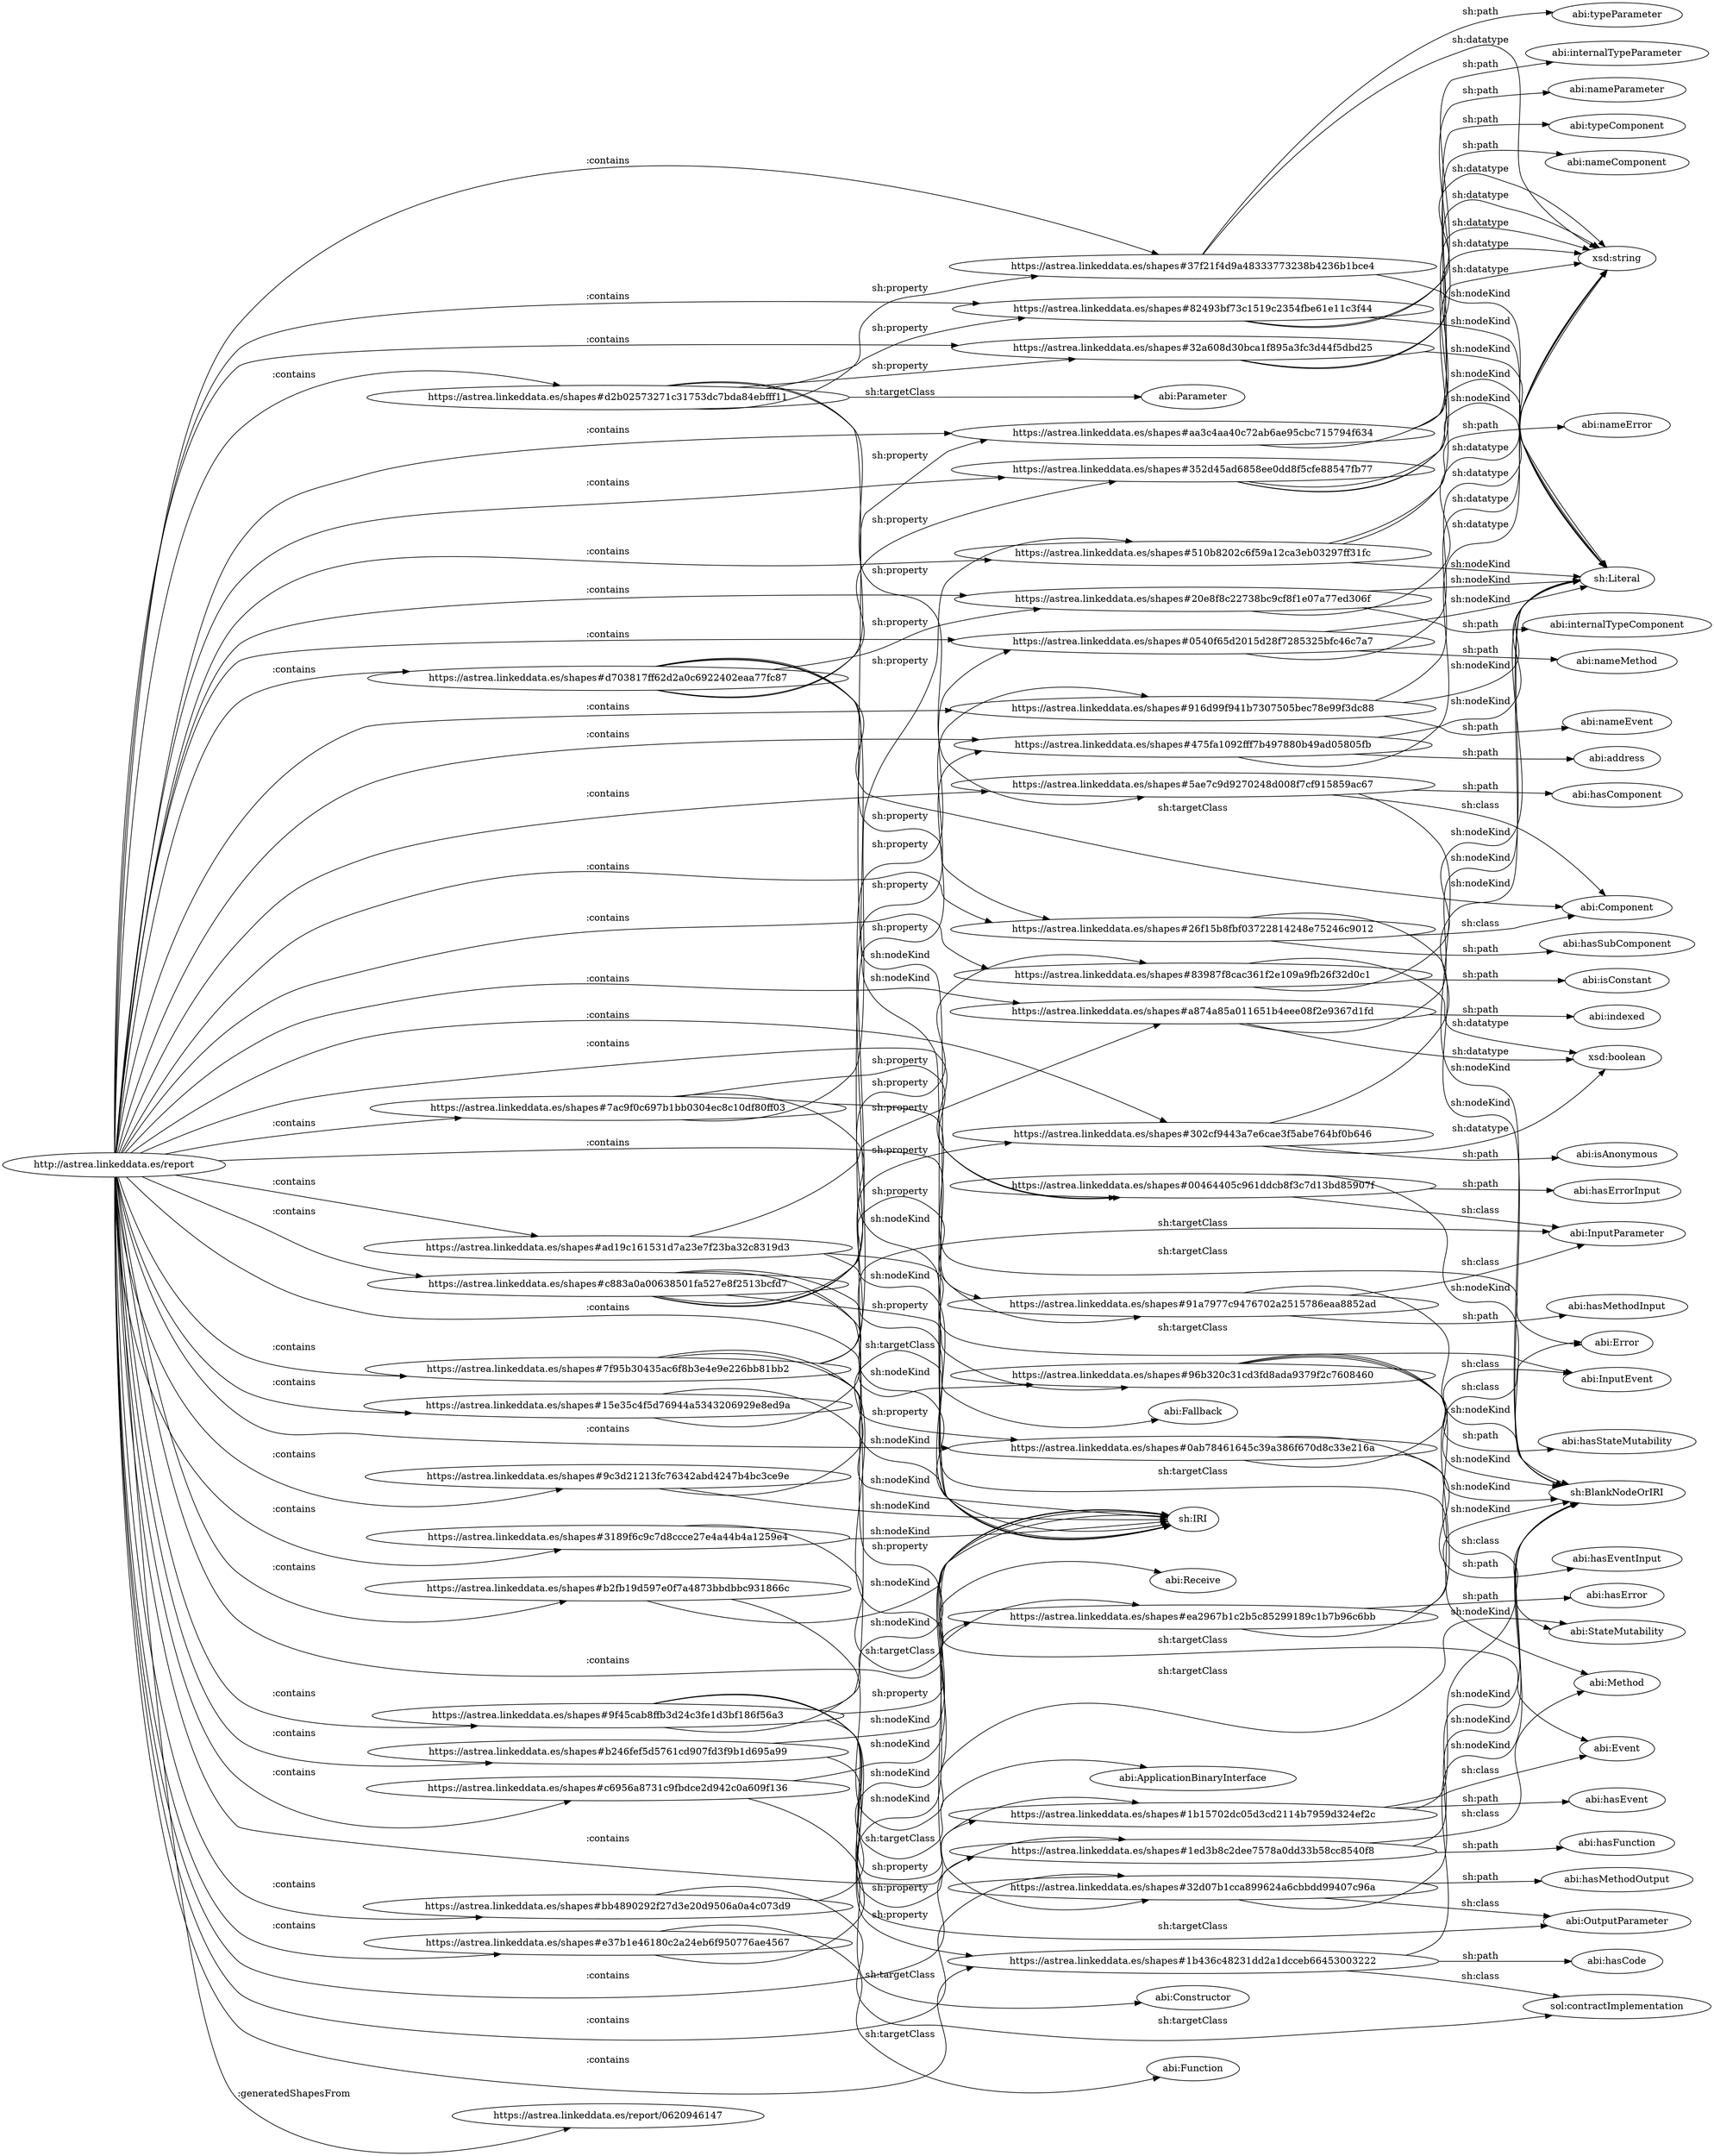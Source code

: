 digraph ar2dtool_diagram { 
rankdir=LR;
size="1501"
	"https://astrea.linkeddata.es/shapes#aa3c4aa40c72ab6ae95cbc715794f634" -> "abi:typeComponent" [ label = "sh:path" ];
	"https://astrea.linkeddata.es/shapes#aa3c4aa40c72ab6ae95cbc715794f634" -> "sh:Literal" [ label = "sh:nodeKind" ];
	"https://astrea.linkeddata.es/shapes#aa3c4aa40c72ab6ae95cbc715794f634" -> "xsd:string" [ label = "sh:datatype" ];
	"https://astrea.linkeddata.es/shapes#9c3d21213fc76342abd4247b4bc3ce9e" -> "abi:Fallback" [ label = "sh:targetClass" ];
	"https://astrea.linkeddata.es/shapes#9c3d21213fc76342abd4247b4bc3ce9e" -> "sh:IRI" [ label = "sh:nodeKind" ];
	"https://astrea.linkeddata.es/shapes#83987f8cac361f2e109a9fb26f32d0c1" -> "abi:isConstant" [ label = "sh:path" ];
	"https://astrea.linkeddata.es/shapes#83987f8cac361f2e109a9fb26f32d0c1" -> "sh:Literal" [ label = "sh:nodeKind" ];
	"https://astrea.linkeddata.es/shapes#83987f8cac361f2e109a9fb26f32d0c1" -> "xsd:boolean" [ label = "sh:datatype" ];
	"https://astrea.linkeddata.es/shapes#9f45cab8ffb3d24c3fe1d3bf186f56a3" -> "https://astrea.linkeddata.es/shapes#1ed3b8c2dee7578a0dd33b58cc8540f8" [ label = "sh:property" ];
	"https://astrea.linkeddata.es/shapes#9f45cab8ffb3d24c3fe1d3bf186f56a3" -> "https://astrea.linkeddata.es/shapes#475fa1092fff7b497880b49ad05805fb" [ label = "sh:property" ];
	"https://astrea.linkeddata.es/shapes#9f45cab8ffb3d24c3fe1d3bf186f56a3" -> "https://astrea.linkeddata.es/shapes#1b436c48231dd2a1dcceb66453003222" [ label = "sh:property" ];
	"https://astrea.linkeddata.es/shapes#9f45cab8ffb3d24c3fe1d3bf186f56a3" -> "https://astrea.linkeddata.es/shapes#1b15702dc05d3cd2114b7959d324ef2c" [ label = "sh:property" ];
	"https://astrea.linkeddata.es/shapes#9f45cab8ffb3d24c3fe1d3bf186f56a3" -> "abi:ApplicationBinaryInterface" [ label = "sh:targetClass" ];
	"https://astrea.linkeddata.es/shapes#9f45cab8ffb3d24c3fe1d3bf186f56a3" -> "sh:IRI" [ label = "sh:nodeKind" ];
	"https://astrea.linkeddata.es/shapes#9f45cab8ffb3d24c3fe1d3bf186f56a3" -> "https://astrea.linkeddata.es/shapes#ea2967b1c2b5c85299189c1b7b96c6bb" [ label = "sh:property" ];
	"https://astrea.linkeddata.es/shapes#7ac9f0c697b1bb0304ec8c10df80ff03" -> "abi:Error" [ label = "sh:targetClass" ];
	"https://astrea.linkeddata.es/shapes#7ac9f0c697b1bb0304ec8c10df80ff03" -> "https://astrea.linkeddata.es/shapes#510b8202c6f59a12ca3eb03297ff31fc" [ label = "sh:property" ];
	"https://astrea.linkeddata.es/shapes#7ac9f0c697b1bb0304ec8c10df80ff03" -> "https://astrea.linkeddata.es/shapes#00464405c961ddcb8f3c7d13bd85907f" [ label = "sh:property" ];
	"https://astrea.linkeddata.es/shapes#7ac9f0c697b1bb0304ec8c10df80ff03" -> "sh:IRI" [ label = "sh:nodeKind" ];
	"https://astrea.linkeddata.es/shapes#352d45ad6858ee0dd8f5cfe88547fb77" -> "abi:nameComponent" [ label = "sh:path" ];
	"https://astrea.linkeddata.es/shapes#352d45ad6858ee0dd8f5cfe88547fb77" -> "sh:Literal" [ label = "sh:nodeKind" ];
	"https://astrea.linkeddata.es/shapes#352d45ad6858ee0dd8f5cfe88547fb77" -> "xsd:string" [ label = "sh:datatype" ];
	"https://astrea.linkeddata.es/shapes#bb4890292f27d3e20d9506a0a4c073d9" -> "sol:contractImplementation" [ label = "sh:targetClass" ];
	"https://astrea.linkeddata.es/shapes#bb4890292f27d3e20d9506a0a4c073d9" -> "sh:IRI" [ label = "sh:nodeKind" ];
	"https://astrea.linkeddata.es/shapes#d2b02573271c31753dc7bda84ebfff11" -> "abi:Parameter" [ label = "sh:targetClass" ];
	"https://astrea.linkeddata.es/shapes#d2b02573271c31753dc7bda84ebfff11" -> "https://astrea.linkeddata.es/shapes#82493bf73c1519c2354fbe61e11c3f44" [ label = "sh:property" ];
	"https://astrea.linkeddata.es/shapes#d2b02573271c31753dc7bda84ebfff11" -> "https://astrea.linkeddata.es/shapes#37f21f4d9a48333773238b4236b1bce4" [ label = "sh:property" ];
	"https://astrea.linkeddata.es/shapes#d2b02573271c31753dc7bda84ebfff11" -> "https://astrea.linkeddata.es/shapes#32a608d30bca1f895a3fc3d44f5dbd25" [ label = "sh:property" ];
	"https://astrea.linkeddata.es/shapes#d2b02573271c31753dc7bda84ebfff11" -> "https://astrea.linkeddata.es/shapes#5ae7c9d9270248d008f7cf915859ac67" [ label = "sh:property" ];
	"https://astrea.linkeddata.es/shapes#d2b02573271c31753dc7bda84ebfff11" -> "sh:IRI" [ label = "sh:nodeKind" ];
	"https://astrea.linkeddata.es/shapes#b2fb19d597e0f7a4873bbdbbc931866c" -> "abi:StateMutability" [ label = "sh:targetClass" ];
	"https://astrea.linkeddata.es/shapes#b2fb19d597e0f7a4873bbdbbc931866c" -> "sh:IRI" [ label = "sh:nodeKind" ];
	"https://astrea.linkeddata.es/shapes#c883a0a00638501fa527e8f2513bcfd7" -> "https://astrea.linkeddata.es/shapes#83987f8cac361f2e109a9fb26f32d0c1" [ label = "sh:property" ];
	"https://astrea.linkeddata.es/shapes#c883a0a00638501fa527e8f2513bcfd7" -> "https://astrea.linkeddata.es/shapes#0540f65d2015d28f7285325bfc46c7a7" [ label = "sh:property" ];
	"https://astrea.linkeddata.es/shapes#c883a0a00638501fa527e8f2513bcfd7" -> "https://astrea.linkeddata.es/shapes#32d07b1cca899624a6cbbdd99407c96a" [ label = "sh:property" ];
	"https://astrea.linkeddata.es/shapes#c883a0a00638501fa527e8f2513bcfd7" -> "abi:Method" [ label = "sh:targetClass" ];
	"https://astrea.linkeddata.es/shapes#c883a0a00638501fa527e8f2513bcfd7" -> "https://astrea.linkeddata.es/shapes#91a7977c9476702a2515786eaa8852ad" [ label = "sh:property" ];
	"https://astrea.linkeddata.es/shapes#c883a0a00638501fa527e8f2513bcfd7" -> "sh:IRI" [ label = "sh:nodeKind" ];
	"https://astrea.linkeddata.es/shapes#c883a0a00638501fa527e8f2513bcfd7" -> "https://astrea.linkeddata.es/shapes#96b320c31cd3fd8ada9379f2c7608460" [ label = "sh:property" ];
	"https://astrea.linkeddata.es/shapes#475fa1092fff7b497880b49ad05805fb" -> "abi:address" [ label = "sh:path" ];
	"https://astrea.linkeddata.es/shapes#475fa1092fff7b497880b49ad05805fb" -> "sh:Literal" [ label = "sh:nodeKind" ];
	"https://astrea.linkeddata.es/shapes#475fa1092fff7b497880b49ad05805fb" -> "xsd:string" [ label = "sh:datatype" ];
	"https://astrea.linkeddata.es/shapes#3189f6c9c7d8ccce27e4a44b4a1259e4" -> "abi:Receive" [ label = "sh:targetClass" ];
	"https://astrea.linkeddata.es/shapes#3189f6c9c7d8ccce27e4a44b4a1259e4" -> "sh:IRI" [ label = "sh:nodeKind" ];
	"https://astrea.linkeddata.es/shapes#1ed3b8c2dee7578a0dd33b58cc8540f8" -> "abi:hasFunction" [ label = "sh:path" ];
	"https://astrea.linkeddata.es/shapes#1ed3b8c2dee7578a0dd33b58cc8540f8" -> "sh:BlankNodeOrIRI" [ label = "sh:nodeKind" ];
	"https://astrea.linkeddata.es/shapes#1ed3b8c2dee7578a0dd33b58cc8540f8" -> "abi:Method" [ label = "sh:class" ];
	"https://astrea.linkeddata.es/shapes#37f21f4d9a48333773238b4236b1bce4" -> "abi:typeParameter" [ label = "sh:path" ];
	"https://astrea.linkeddata.es/shapes#37f21f4d9a48333773238b4236b1bce4" -> "sh:Literal" [ label = "sh:nodeKind" ];
	"https://astrea.linkeddata.es/shapes#37f21f4d9a48333773238b4236b1bce4" -> "xsd:string" [ label = "sh:datatype" ];
	"https://astrea.linkeddata.es/shapes#a874a85a011651b4eee08f2e9367d1fd" -> "abi:indexed" [ label = "sh:path" ];
	"https://astrea.linkeddata.es/shapes#a874a85a011651b4eee08f2e9367d1fd" -> "sh:Literal" [ label = "sh:nodeKind" ];
	"https://astrea.linkeddata.es/shapes#a874a85a011651b4eee08f2e9367d1fd" -> "xsd:boolean" [ label = "sh:datatype" ];
	"https://astrea.linkeddata.es/shapes#32d07b1cca899624a6cbbdd99407c96a" -> "abi:hasMethodOutput" [ label = "sh:path" ];
	"https://astrea.linkeddata.es/shapes#32d07b1cca899624a6cbbdd99407c96a" -> "sh:BlankNodeOrIRI" [ label = "sh:nodeKind" ];
	"https://astrea.linkeddata.es/shapes#32d07b1cca899624a6cbbdd99407c96a" -> "abi:OutputParameter" [ label = "sh:class" ];
	"https://astrea.linkeddata.es/shapes#5ae7c9d9270248d008f7cf915859ac67" -> "abi:hasComponent" [ label = "sh:path" ];
	"https://astrea.linkeddata.es/shapes#5ae7c9d9270248d008f7cf915859ac67" -> "sh:BlankNodeOrIRI" [ label = "sh:nodeKind" ];
	"https://astrea.linkeddata.es/shapes#5ae7c9d9270248d008f7cf915859ac67" -> "abi:Component" [ label = "sh:class" ];
	"https://astrea.linkeddata.es/shapes#ad19c161531d7a23e7f23ba32c8319d3" -> "abi:InputEvent" [ label = "sh:targetClass" ];
	"https://astrea.linkeddata.es/shapes#ad19c161531d7a23e7f23ba32c8319d3" -> "https://astrea.linkeddata.es/shapes#a874a85a011651b4eee08f2e9367d1fd" [ label = "sh:property" ];
	"https://astrea.linkeddata.es/shapes#ad19c161531d7a23e7f23ba32c8319d3" -> "sh:IRI" [ label = "sh:nodeKind" ];
	"https://astrea.linkeddata.es/shapes#302cf9443a7e6cae3f5abe764bf0b646" -> "abi:isAnonymous" [ label = "sh:path" ];
	"https://astrea.linkeddata.es/shapes#302cf9443a7e6cae3f5abe764bf0b646" -> "sh:Literal" [ label = "sh:nodeKind" ];
	"https://astrea.linkeddata.es/shapes#302cf9443a7e6cae3f5abe764bf0b646" -> "xsd:boolean" [ label = "sh:datatype" ];
	"https://astrea.linkeddata.es/shapes#96b320c31cd3fd8ada9379f2c7608460" -> "abi:hasStateMutability" [ label = "sh:path" ];
	"https://astrea.linkeddata.es/shapes#96b320c31cd3fd8ada9379f2c7608460" -> "sh:BlankNodeOrIRI" [ label = "sh:nodeKind" ];
	"https://astrea.linkeddata.es/shapes#96b320c31cd3fd8ada9379f2c7608460" -> "abi:StateMutability" [ label = "sh:class" ];
	"https://astrea.linkeddata.es/shapes#20e8f8c22738bc9cf8f1e07a77ed306f" -> "abi:internalTypeComponent" [ label = "sh:path" ];
	"https://astrea.linkeddata.es/shapes#20e8f8c22738bc9cf8f1e07a77ed306f" -> "sh:Literal" [ label = "sh:nodeKind" ];
	"https://astrea.linkeddata.es/shapes#20e8f8c22738bc9cf8f1e07a77ed306f" -> "xsd:string" [ label = "sh:datatype" ];
	"https://astrea.linkeddata.es/shapes#b246fef5d5761cd907fd3f9b1d695a99" -> "abi:OutputParameter" [ label = "sh:targetClass" ];
	"https://astrea.linkeddata.es/shapes#b246fef5d5761cd907fd3f9b1d695a99" -> "sh:IRI" [ label = "sh:nodeKind" ];
	"https://astrea.linkeddata.es/shapes#00464405c961ddcb8f3c7d13bd85907f" -> "abi:hasErrorInput" [ label = "sh:path" ];
	"https://astrea.linkeddata.es/shapes#00464405c961ddcb8f3c7d13bd85907f" -> "sh:BlankNodeOrIRI" [ label = "sh:nodeKind" ];
	"https://astrea.linkeddata.es/shapes#00464405c961ddcb8f3c7d13bd85907f" -> "abi:InputParameter" [ label = "sh:class" ];
	"https://astrea.linkeddata.es/shapes#82493bf73c1519c2354fbe61e11c3f44" -> "abi:internalTypeParameter" [ label = "sh:path" ];
	"https://astrea.linkeddata.es/shapes#82493bf73c1519c2354fbe61e11c3f44" -> "sh:Literal" [ label = "sh:nodeKind" ];
	"https://astrea.linkeddata.es/shapes#82493bf73c1519c2354fbe61e11c3f44" -> "xsd:string" [ label = "sh:datatype" ];
	"https://astrea.linkeddata.es/shapes#91a7977c9476702a2515786eaa8852ad" -> "abi:hasMethodInput" [ label = "sh:path" ];
	"https://astrea.linkeddata.es/shapes#91a7977c9476702a2515786eaa8852ad" -> "sh:BlankNodeOrIRI" [ label = "sh:nodeKind" ];
	"https://astrea.linkeddata.es/shapes#91a7977c9476702a2515786eaa8852ad" -> "abi:InputParameter" [ label = "sh:class" ];
	"https://astrea.linkeddata.es/shapes#7f95b30435ac6f8b3e4e9e226bb81bb2" -> "abi:Event" [ label = "sh:targetClass" ];
	"https://astrea.linkeddata.es/shapes#7f95b30435ac6f8b3e4e9e226bb81bb2" -> "https://astrea.linkeddata.es/shapes#916d99f941b7307505bec78e99f3dc88" [ label = "sh:property" ];
	"https://astrea.linkeddata.es/shapes#7f95b30435ac6f8b3e4e9e226bb81bb2" -> "https://astrea.linkeddata.es/shapes#302cf9443a7e6cae3f5abe764bf0b646" [ label = "sh:property" ];
	"https://astrea.linkeddata.es/shapes#7f95b30435ac6f8b3e4e9e226bb81bb2" -> "https://astrea.linkeddata.es/shapes#0ab78461645c39a386f670d8c33e216a" [ label = "sh:property" ];
	"https://astrea.linkeddata.es/shapes#7f95b30435ac6f8b3e4e9e226bb81bb2" -> "sh:IRI" [ label = "sh:nodeKind" ];
	"https://astrea.linkeddata.es/shapes#c6956a8731c9fbdce2d942c0a609f136" -> "abi:Constructor" [ label = "sh:targetClass" ];
	"https://astrea.linkeddata.es/shapes#c6956a8731c9fbdce2d942c0a609f136" -> "sh:IRI" [ label = "sh:nodeKind" ];
	"http://astrea.linkeddata.es/report" -> "https://astrea.linkeddata.es/shapes#302cf9443a7e6cae3f5abe764bf0b646" [ label = ":contains" ];
	"http://astrea.linkeddata.es/report" -> "https://astrea.linkeddata.es/shapes#1b436c48231dd2a1dcceb66453003222" [ label = ":contains" ];
	"http://astrea.linkeddata.es/report" -> "https://astrea.linkeddata.es/shapes#3189f6c9c7d8ccce27e4a44b4a1259e4" [ label = ":contains" ];
	"http://astrea.linkeddata.es/report" -> "https://astrea.linkeddata.es/shapes#00464405c961ddcb8f3c7d13bd85907f" [ label = ":contains" ];
	"http://astrea.linkeddata.es/report" -> "https://astrea.linkeddata.es/shapes#82493bf73c1519c2354fbe61e11c3f44" [ label = ":contains" ];
	"http://astrea.linkeddata.es/report" -> "https://astrea.linkeddata.es/shapes#aa3c4aa40c72ab6ae95cbc715794f634" [ label = ":contains" ];
	"http://astrea.linkeddata.es/report" -> "https://astrea.linkeddata.es/shapes#d2b02573271c31753dc7bda84ebfff11" [ label = ":contains" ];
	"http://astrea.linkeddata.es/report" -> "https://astrea.linkeddata.es/shapes#7f95b30435ac6f8b3e4e9e226bb81bb2" [ label = ":contains" ];
	"http://astrea.linkeddata.es/report" -> "https://astrea.linkeddata.es/shapes#91a7977c9476702a2515786eaa8852ad" [ label = ":contains" ];
	"http://astrea.linkeddata.es/report" -> "https://astrea.linkeddata.es/shapes#916d99f941b7307505bec78e99f3dc88" [ label = ":contains" ];
	"http://astrea.linkeddata.es/report" -> "https://astrea.linkeddata.es/shapes#15e35c4f5d76944a5343206929e8ed9a" [ label = ":contains" ];
	"http://astrea.linkeddata.es/report" -> "https://astrea.linkeddata.es/shapes#a874a85a011651b4eee08f2e9367d1fd" [ label = ":contains" ];
	"http://astrea.linkeddata.es/report" -> "https://astrea.linkeddata.es/shapes#32d07b1cca899624a6cbbdd99407c96a" [ label = ":contains" ];
	"http://astrea.linkeddata.es/report" -> "https://astrea.linkeddata.es/shapes#b2fb19d597e0f7a4873bbdbbc931866c" [ label = ":contains" ];
	"http://astrea.linkeddata.es/report" -> "https://astrea.linkeddata.es/shapes#1ed3b8c2dee7578a0dd33b58cc8540f8" [ label = ":contains" ];
	"http://astrea.linkeddata.es/report" -> "https://astrea.linkeddata.es/shapes#c883a0a00638501fa527e8f2513bcfd7" [ label = ":contains" ];
	"http://astrea.linkeddata.es/report" -> "https://astrea.linkeddata.es/shapes#32a608d30bca1f895a3fc3d44f5dbd25" [ label = ":contains" ];
	"http://astrea.linkeddata.es/report" -> "https://astrea.linkeddata.es/shapes#d703817ff62d2a0c6922402eaa77fc87" [ label = ":contains" ];
	"http://astrea.linkeddata.es/report" -> "https://astrea.linkeddata.es/shapes#0540f65d2015d28f7285325bfc46c7a7" [ label = ":contains" ];
	"http://astrea.linkeddata.es/report" -> "https://astrea.linkeddata.es/shapes#0ab78461645c39a386f670d8c33e216a" [ label = ":contains" ];
	"http://astrea.linkeddata.es/report" -> "https://astrea.linkeddata.es/shapes#9f45cab8ffb3d24c3fe1d3bf186f56a3" [ label = ":contains" ];
	"http://astrea.linkeddata.es/report" -> "https://astrea.linkeddata.es/shapes#20e8f8c22738bc9cf8f1e07a77ed306f" [ label = ":contains" ];
	"http://astrea.linkeddata.es/report" -> "https://astrea.linkeddata.es/shapes#ad19c161531d7a23e7f23ba32c8319d3" [ label = ":contains" ];
	"http://astrea.linkeddata.es/report" -> "https://astrea.linkeddata.es/shapes#9c3d21213fc76342abd4247b4bc3ce9e" [ label = ":contains" ];
	"http://astrea.linkeddata.es/report" -> "https://astrea.linkeddata.es/shapes#475fa1092fff7b497880b49ad05805fb" [ label = ":contains" ];
	"http://astrea.linkeddata.es/report" -> "https://astrea.linkeddata.es/shapes#7ac9f0c697b1bb0304ec8c10df80ff03" [ label = ":contains" ];
	"http://astrea.linkeddata.es/report" -> "https://astrea.linkeddata.es/shapes#ea2967b1c2b5c85299189c1b7b96c6bb" [ label = ":contains" ];
	"http://astrea.linkeddata.es/report" -> "https://astrea.linkeddata.es/shapes#b246fef5d5761cd907fd3f9b1d695a99" [ label = ":contains" ];
	"http://astrea.linkeddata.es/report" -> "https://astrea.linkeddata.es/shapes#c6956a8731c9fbdce2d942c0a609f136" [ label = ":contains" ];
	"http://astrea.linkeddata.es/report" -> "https://astrea.linkeddata.es/shapes#83987f8cac361f2e109a9fb26f32d0c1" [ label = ":contains" ];
	"http://astrea.linkeddata.es/report" -> "https://astrea.linkeddata.es/shapes#37f21f4d9a48333773238b4236b1bce4" [ label = ":contains" ];
	"http://astrea.linkeddata.es/report" -> "https://astrea.linkeddata.es/shapes#5ae7c9d9270248d008f7cf915859ac67" [ label = ":contains" ];
	"http://astrea.linkeddata.es/report" -> "https://astrea.linkeddata.es/shapes#bb4890292f27d3e20d9506a0a4c073d9" [ label = ":contains" ];
	"http://astrea.linkeddata.es/report" -> "https://astrea.linkeddata.es/shapes#510b8202c6f59a12ca3eb03297ff31fc" [ label = ":contains" ];
	"http://astrea.linkeddata.es/report" -> "https://astrea.linkeddata.es/shapes#26f15b8fbf03722814248e75246c9012" [ label = ":contains" ];
	"http://astrea.linkeddata.es/report" -> "https://astrea.linkeddata.es/shapes#96b320c31cd3fd8ada9379f2c7608460" [ label = ":contains" ];
	"http://astrea.linkeddata.es/report" -> "https://astrea.linkeddata.es/shapes#352d45ad6858ee0dd8f5cfe88547fb77" [ label = ":contains" ];
	"http://astrea.linkeddata.es/report" -> "https://astrea.linkeddata.es/shapes#e37b1e46180c2a24eb6f950776ae4567" [ label = ":contains" ];
	"http://astrea.linkeddata.es/report" -> "https://astrea.linkeddata.es/shapes#1b15702dc05d3cd2114b7959d324ef2c" [ label = ":contains" ];
	"http://astrea.linkeddata.es/report" -> "https://astrea.linkeddata.es/report/0620946147" [ label = ":generatedShapesFrom" ];
	"https://astrea.linkeddata.es/shapes#32a608d30bca1f895a3fc3d44f5dbd25" -> "abi:nameParameter" [ label = "sh:path" ];
	"https://astrea.linkeddata.es/shapes#32a608d30bca1f895a3fc3d44f5dbd25" -> "sh:Literal" [ label = "sh:nodeKind" ];
	"https://astrea.linkeddata.es/shapes#32a608d30bca1f895a3fc3d44f5dbd25" -> "xsd:string" [ label = "sh:datatype" ];
	"https://astrea.linkeddata.es/shapes#d703817ff62d2a0c6922402eaa77fc87" -> "abi:Component" [ label = "sh:targetClass" ];
	"https://astrea.linkeddata.es/shapes#d703817ff62d2a0c6922402eaa77fc87" -> "https://astrea.linkeddata.es/shapes#352d45ad6858ee0dd8f5cfe88547fb77" [ label = "sh:property" ];
	"https://astrea.linkeddata.es/shapes#d703817ff62d2a0c6922402eaa77fc87" -> "https://astrea.linkeddata.es/shapes#aa3c4aa40c72ab6ae95cbc715794f634" [ label = "sh:property" ];
	"https://astrea.linkeddata.es/shapes#d703817ff62d2a0c6922402eaa77fc87" -> "https://astrea.linkeddata.es/shapes#20e8f8c22738bc9cf8f1e07a77ed306f" [ label = "sh:property" ];
	"https://astrea.linkeddata.es/shapes#d703817ff62d2a0c6922402eaa77fc87" -> "https://astrea.linkeddata.es/shapes#26f15b8fbf03722814248e75246c9012" [ label = "sh:property" ];
	"https://astrea.linkeddata.es/shapes#d703817ff62d2a0c6922402eaa77fc87" -> "sh:IRI" [ label = "sh:nodeKind" ];
	"https://astrea.linkeddata.es/shapes#e37b1e46180c2a24eb6f950776ae4567" -> "abi:Function" [ label = "sh:targetClass" ];
	"https://astrea.linkeddata.es/shapes#e37b1e46180c2a24eb6f950776ae4567" -> "sh:IRI" [ label = "sh:nodeKind" ];
	"https://astrea.linkeddata.es/shapes#26f15b8fbf03722814248e75246c9012" -> "abi:hasSubComponent" [ label = "sh:path" ];
	"https://astrea.linkeddata.es/shapes#26f15b8fbf03722814248e75246c9012" -> "sh:BlankNodeOrIRI" [ label = "sh:nodeKind" ];
	"https://astrea.linkeddata.es/shapes#26f15b8fbf03722814248e75246c9012" -> "abi:Component" [ label = "sh:class" ];
	"https://astrea.linkeddata.es/shapes#15e35c4f5d76944a5343206929e8ed9a" -> "abi:InputParameter" [ label = "sh:targetClass" ];
	"https://astrea.linkeddata.es/shapes#15e35c4f5d76944a5343206929e8ed9a" -> "sh:IRI" [ label = "sh:nodeKind" ];
	"https://astrea.linkeddata.es/shapes#510b8202c6f59a12ca3eb03297ff31fc" -> "abi:nameError" [ label = "sh:path" ];
	"https://astrea.linkeddata.es/shapes#510b8202c6f59a12ca3eb03297ff31fc" -> "sh:Literal" [ label = "sh:nodeKind" ];
	"https://astrea.linkeddata.es/shapes#510b8202c6f59a12ca3eb03297ff31fc" -> "xsd:string" [ label = "sh:datatype" ];
	"https://astrea.linkeddata.es/shapes#1b436c48231dd2a1dcceb66453003222" -> "abi:hasCode" [ label = "sh:path" ];
	"https://astrea.linkeddata.es/shapes#1b436c48231dd2a1dcceb66453003222" -> "sh:BlankNodeOrIRI" [ label = "sh:nodeKind" ];
	"https://astrea.linkeddata.es/shapes#1b436c48231dd2a1dcceb66453003222" -> "sol:contractImplementation" [ label = "sh:class" ];
	"https://astrea.linkeddata.es/shapes#0540f65d2015d28f7285325bfc46c7a7" -> "abi:nameMethod" [ label = "sh:path" ];
	"https://astrea.linkeddata.es/shapes#0540f65d2015d28f7285325bfc46c7a7" -> "sh:Literal" [ label = "sh:nodeKind" ];
	"https://astrea.linkeddata.es/shapes#0540f65d2015d28f7285325bfc46c7a7" -> "xsd:string" [ label = "sh:datatype" ];
	"https://astrea.linkeddata.es/shapes#1b15702dc05d3cd2114b7959d324ef2c" -> "abi:hasEvent" [ label = "sh:path" ];
	"https://astrea.linkeddata.es/shapes#1b15702dc05d3cd2114b7959d324ef2c" -> "sh:BlankNodeOrIRI" [ label = "sh:nodeKind" ];
	"https://astrea.linkeddata.es/shapes#1b15702dc05d3cd2114b7959d324ef2c" -> "abi:Event" [ label = "sh:class" ];
	"https://astrea.linkeddata.es/shapes#ea2967b1c2b5c85299189c1b7b96c6bb" -> "abi:hasError" [ label = "sh:path" ];
	"https://astrea.linkeddata.es/shapes#ea2967b1c2b5c85299189c1b7b96c6bb" -> "sh:BlankNodeOrIRI" [ label = "sh:nodeKind" ];
	"https://astrea.linkeddata.es/shapes#ea2967b1c2b5c85299189c1b7b96c6bb" -> "abi:Error" [ label = "sh:class" ];
	"https://astrea.linkeddata.es/shapes#0ab78461645c39a386f670d8c33e216a" -> "abi:hasEventInput" [ label = "sh:path" ];
	"https://astrea.linkeddata.es/shapes#0ab78461645c39a386f670d8c33e216a" -> "sh:BlankNodeOrIRI" [ label = "sh:nodeKind" ];
	"https://astrea.linkeddata.es/shapes#0ab78461645c39a386f670d8c33e216a" -> "abi:InputEvent" [ label = "sh:class" ];
	"https://astrea.linkeddata.es/shapes#916d99f941b7307505bec78e99f3dc88" -> "abi:nameEvent" [ label = "sh:path" ];
	"https://astrea.linkeddata.es/shapes#916d99f941b7307505bec78e99f3dc88" -> "sh:Literal" [ label = "sh:nodeKind" ];
	"https://astrea.linkeddata.es/shapes#916d99f941b7307505bec78e99f3dc88" -> "xsd:string" [ label = "sh:datatype" ];

}
